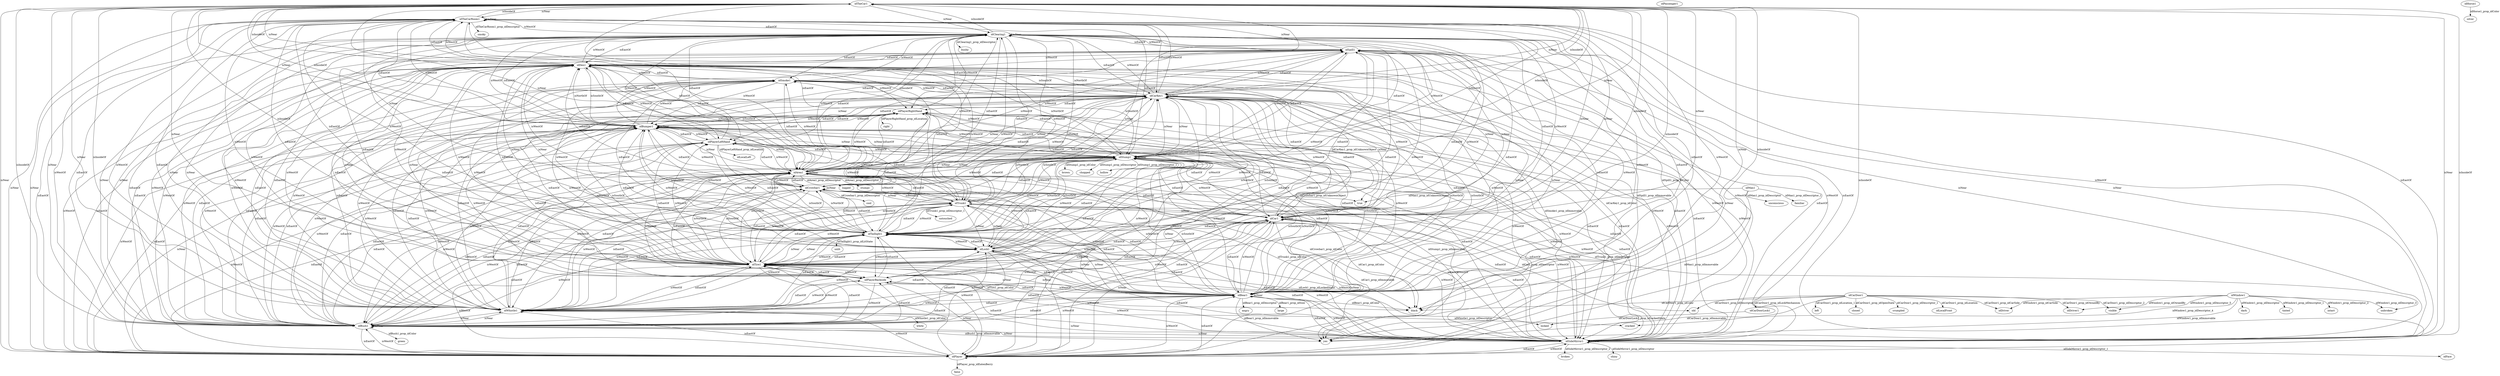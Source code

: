 digraph  {
idTheCar1 [node_type=entity_node];
idTheCarRoom1 [node_type=entity_node];
idClearing1 [node_type=entity_node];
idDen1 [node_type=entity_node];
idArea1 [node_type=entity_node];
idPlayer [node_type=entity_node];
idCar1 [node_type=entity_node];
idSideMirror1 [node_type=entity_node];
idBush1 [node_type=entity_node];
idWhistle1 [node_type=entity_node];
idBear1 [node_type=entity_node];
idTire1 [node_type=entity_node];
idTaillight1 [node_type=entity_node];
idStump1 [node_type=entity_node];
idBumper1 [node_type=entity_node];
idCarKey1 [node_type=entity_node];
idPlayerBackside [node_type=entity_node];
idCarDoorLock1 [node_type=property_node];
locked [node_type=property_node];
idLock1 [node_type=entity_node];
idTrunk1 [node_type=entity_node];
black [node_type=property_node];
true [node_type=property_node];
idCrowbar1 [node_type=entity_node];
idPlayerLeftHand [node_type=entity_node];
idPlayerRightHand [node_type=entity_node];
idSmoke1 [node_type=entity_node];
idSpill1 [node_type=entity_node];
idDriver1 [node_type=property_node];
idPassenger1 [node_type=entity_node];
old [node_type=property_node];
yes [node_type=property_node];
idWindow1 [node_type=entity_node];
dark [node_type=property_node];
tinted [node_type=property_node];
intact [node_type=property_node];
unbroken [node_type=property_node];
cracked [node_type=property_node];
visible [node_type=property_node];
idDriver [node_type=property_node];
untouched [node_type=property_node];
cool [node_type=property_node];
shiny [node_type=property_node];
idFace [node_type=property_node];
broken [node_type=property_node];
green [node_type=property_node];
white [node_type=property_node];
brown [node_type=property_node];
chopped [node_type=property_node];
hollow [node_type=property_node];
idHorse1 [node_type=entity_node];
silver [node_type=property_node];
idCarDoor1 [node_type=entity_node];
closed [node_type=property_node];
crumpled [node_type=property_node];
idLocalFront [node_type=property_node];
left [node_type=property_node];
smoky [node_type=property_node];
bushy [node_type=property_node];
logged [node_type=property_node];
stumpy [node_type=property_node];
false [node_type=property_node];
angry [node_type=property_node];
large [node_type=property_node];
idMan1 [node_type=entity_node];
unconscious [node_type=property_node];
familiar [node_type=property_node];
idLocalLeft [node_type=property_node];
right [node_type=property_node];
unlit [node_type=property_node];
idTheCar1 -> idTheCarRoom1  [edge_type=relationship, label=isNear];
idTheCar1 -> idClearing1  [edge_type=relationship, label=isNear];
idTheCar1 -> idDen1  [edge_type=relationship, label=isNear];
idTheCar1 -> idArea1  [edge_type=relationship, label=isNear];
idTheCar1 -> idPlayer  [edge_type=relationship, label=isNear];
idTheCar1 -> idCar1  [edge_type=relationship, label=isNear];
idTheCar1 -> idSideMirror1  [edge_type=relationship, label=isNear];
idTheCar1 -> idBush1  [edge_type=relationship, label=isNear];
idTheCar1 -> idWhistle1  [edge_type=relationship, label=isNear];
idTheCar1 -> idBear1  [edge_type=relationship, label=isNear];
idTheCar1 -> idTire1  [edge_type=relationship, label=isNear];
idTheCar1 -> idTaillight1  [edge_type=relationship, label=isNear];
idTheCar1 -> idStump1  [edge_type=relationship, label=isNear];
idTheCar1 -> idBumper1  [edge_type=relationship, label=isNear];
idTheCar1 -> idCarKey1  [edge_type=relationship, label=isNear];
idTheCarRoom1 -> smoky  [edge_type=property, label=idTheCarRoom1_prop_idDescriptor];
idTheCarRoom1 -> idPlayer  [edge_type=relationship, label=isNear];
idTheCarRoom1 -> idCar1  [edge_type=relationship, label=isNear];
idTheCarRoom1 -> idTheCar1  [edge_type=relationship, label=isInsideOf];
idTheCarRoom1 -> idTheCarRoom1  [edge_type=relationship, label=isNear];
idTheCarRoom1 -> idClearing1  [edge_type=relationship, label=isWestOf];
idTheCarRoom1 -> idDen1  [edge_type=relationship, label=isEastOf];
idTheCarRoom1 -> idArea1  [edge_type=relationship, label=isEastOf];
idTheCarRoom1 -> idSideMirror1  [edge_type=relationship, label=isWestOf];
idTheCarRoom1 -> idBush1  [edge_type=relationship, label=isWestOf];
idTheCarRoom1 -> idWhistle1  [edge_type=relationship, label=isWestOf];
idTheCarRoom1 -> idBear1  [edge_type=relationship, label=isEastOf];
idTheCarRoom1 -> idTire1  [edge_type=relationship, label=isEastOf];
idTheCarRoom1 -> idTaillight1  [edge_type=relationship, label=isEastOf];
idTheCarRoom1 -> idStump1  [edge_type=relationship, label=isEastOf];
idTheCarRoom1 -> idCarKey1  [edge_type=relationship, label=isEastOf];
idTheCarRoom1 -> idBumper1  [edge_type=relationship, label=isEastOf];
idClearing1 -> bushy  [edge_type=property, label=idClearing1_prop_idDescriptor];
idClearing1 -> idSideMirror1  [edge_type=relationship, label=isNear];
idClearing1 -> idBush1  [edge_type=relationship, label=isNear];
idClearing1 -> idTheCar1  [edge_type=relationship, label=isInsideOf];
idClearing1 -> idWhistle1  [edge_type=relationship, label=isNear];
idClearing1 -> idTheCarRoom1  [edge_type=relationship, label=isEastOf];
idClearing1 -> idClearing1  [edge_type=relationship, label=isNear];
idClearing1 -> idDen1  [edge_type=relationship, label=isEastOf];
idClearing1 -> idArea1  [edge_type=relationship, label=isEastOf];
idClearing1 -> idPlayer  [edge_type=relationship, label=isEastOf];
idClearing1 -> idCar1  [edge_type=relationship, label=isEastOf];
idClearing1 -> idBear1  [edge_type=relationship, label=isEastOf];
idClearing1 -> idTire1  [edge_type=relationship, label=isEastOf];
idClearing1 -> idTaillight1  [edge_type=relationship, label=isEastOf];
idClearing1 -> idStump1  [edge_type=relationship, label=isEastOf];
idClearing1 -> idCarKey1  [edge_type=relationship, label=isEastOf];
idClearing1 -> idBumper1  [edge_type=relationship, label=isEastOf];
idClearing1 -> idCrowbar1  [edge_type=relationship, label=isEastOf];
idClearing1 -> idLock1  [edge_type=relationship, label=isEastOf];
idClearing1 -> idPlayerBackside  [edge_type=relationship, label=isEastOf];
idClearing1 -> idPlayerLeftHand  [edge_type=relationship, label=isEastOf];
idClearing1 -> idPlayerRightHand  [edge_type=relationship, label=isEastOf];
idClearing1 -> idSmoke1  [edge_type=relationship, label=isEastOf];
idClearing1 -> idSpill1  [edge_type=relationship, label=isEastOf];
idClearing1 -> idTrunk1  [edge_type=relationship, label=isEastOf];
idDen1 -> idBear1  [edge_type=relationship, label=isNear];
idDen1 -> idTire1  [edge_type=relationship, label=isNear];
idDen1 -> idTaillight1  [edge_type=relationship, label=isNear];
idDen1 -> idTheCar1  [edge_type=relationship, label=isInsideOf];
idDen1 -> idTheCarRoom1  [edge_type=relationship, label=isWestOf];
idDen1 -> idClearing1  [edge_type=relationship, label=isWestOf];
idDen1 -> idDen1  [edge_type=relationship, label=isNear];
idDen1 -> idArea1  [edge_type=relationship, label=isSouthOf];
idDen1 -> idPlayer  [edge_type=relationship, label=isWestOf];
idDen1 -> idCar1  [edge_type=relationship, label=isWestOf];
idDen1 -> idSideMirror1  [edge_type=relationship, label=isWestOf];
idDen1 -> idBush1  [edge_type=relationship, label=isWestOf];
idDen1 -> idWhistle1  [edge_type=relationship, label=isWestOf];
idDen1 -> idStump1  [edge_type=relationship, label=isSouthOf];
idDen1 -> idCarKey1  [edge_type=relationship, label=isSouthOf];
idDen1 -> idBumper1  [edge_type=relationship, label=isSouthOf];
idDen1 -> idCrowbar1  [edge_type=relationship, label=isWestOf];
idDen1 -> idLock1  [edge_type=relationship, label=isWestOf];
idDen1 -> idPlayerBackside  [edge_type=relationship, label=isWestOf];
idDen1 -> idPlayerLeftHand  [edge_type=relationship, label=isWestOf];
idDen1 -> idPlayerRightHand  [edge_type=relationship, label=isWestOf];
idDen1 -> idSmoke1  [edge_type=relationship, label=isWestOf];
idDen1 -> idSpill1  [edge_type=relationship, label=isWestOf];
idDen1 -> idTrunk1  [edge_type=relationship, label=isWestOf];
idArea1 -> logged  [edge_type=property, label=idArea1_prop_idDescriptor];
idArea1 -> stumpy  [edge_type=property, label=idArea1_prop_idDescriptor_1];
idArea1 -> idStump1  [edge_type=relationship, label=isNear];
idArea1 -> idBumper1  [edge_type=relationship, label=isNear];
idArea1 -> idTheCar1  [edge_type=relationship, label=isInsideOf];
idArea1 -> idCarKey1  [edge_type=relationship, label=isNear];
idArea1 -> idTheCarRoom1  [edge_type=relationship, label=isWestOf];
idArea1 -> idClearing1  [edge_type=relationship, label=isWestOf];
idArea1 -> idDen1  [edge_type=relationship, label=isNorthOf];
idArea1 -> idArea1  [edge_type=relationship, label=isNear];
idArea1 -> idPlayer  [edge_type=relationship, label=isWestOf];
idArea1 -> idCar1  [edge_type=relationship, label=isWestOf];
idArea1 -> idSideMirror1  [edge_type=relationship, label=isWestOf];
idArea1 -> idBush1  [edge_type=relationship, label=isWestOf];
idArea1 -> idWhistle1  [edge_type=relationship, label=isWestOf];
idArea1 -> idBear1  [edge_type=relationship, label=isNorthOf];
idArea1 -> idTire1  [edge_type=relationship, label=isNorthOf];
idArea1 -> idTaillight1  [edge_type=relationship, label=isNorthOf];
idArea1 -> idCrowbar1  [edge_type=relationship, label=isWestOf];
idArea1 -> idLock1  [edge_type=relationship, label=isWestOf];
idArea1 -> idPlayerBackside  [edge_type=relationship, label=isWestOf];
idArea1 -> idPlayerLeftHand  [edge_type=relationship, label=isWestOf];
idArea1 -> idPlayerRightHand  [edge_type=relationship, label=isWestOf];
idArea1 -> idSmoke1  [edge_type=relationship, label=isWestOf];
idArea1 -> idSpill1  [edge_type=relationship, label=isWestOf];
idArea1 -> idTrunk1  [edge_type=relationship, label=isWestOf];
idPlayer -> false  [edge_type=property, label=idPlayer_prop_idEatenBerry];
idPlayer -> idTheCarRoom1  [edge_type=relationship, label=isNear];
idPlayer -> idTheCar1  [edge_type=relationship, label=isInsideOf];
idPlayer -> idPlayer  [edge_type=relationship, label=isNear];
idPlayer -> idCar1  [edge_type=relationship, label=isNear];
idPlayer -> idArea1  [edge_type=relationship, label=isEastOf];
idPlayer -> idBumper1  [edge_type=relationship, label=isEastOf];
idPlayer -> idCarKey1  [edge_type=relationship, label=isEastOf];
idPlayer -> idStump1  [edge_type=relationship, label=isEastOf];
idPlayer -> idDen1  [edge_type=relationship, label=isEastOf];
idPlayer -> idBear1  [edge_type=relationship, label=isEastOf];
idPlayer -> idTaillight1  [edge_type=relationship, label=isEastOf];
idPlayer -> idTire1  [edge_type=relationship, label=isEastOf];
idPlayer -> idClearing1  [edge_type=relationship, label=isWestOf];
idPlayer -> idBush1  [edge_type=relationship, label=isWestOf];
idPlayer -> idSideMirror1  [edge_type=relationship, label=isWestOf];
idPlayer -> idWhistle1  [edge_type=relationship, label=isWestOf];
idCar1 -> black  [edge_type=property, label=idCar1_prop_idColor];
idCar1 -> old  [edge_type=property, label=idCar1_prop_idDescriptor];
idCar1 -> yes  [edge_type=property, label=idCar1_prop_idImmovable];
idCar1 -> idTheCarRoom1  [edge_type=relationship, label=isNear];
idCar1 -> idSpill1  [edge_type=relationship, label=isNear];
idCar1 -> idTheCar1  [edge_type=relationship, label=isInsideOf];
idCar1 -> idPlayer  [edge_type=relationship, label=isNear];
idCar1 -> idCar1  [edge_type=relationship, label=isNear];
idCar1 -> idArea1  [edge_type=relationship, label=isEastOf];
idCar1 -> idBumper1  [edge_type=relationship, label=isEastOf];
idCar1 -> idCarKey1  [edge_type=relationship, label=isEastOf];
idCar1 -> idStump1  [edge_type=relationship, label=isEastOf];
idCar1 -> idDen1  [edge_type=relationship, label=isEastOf];
idCar1 -> idBear1  [edge_type=relationship, label=isEastOf];
idCar1 -> idTaillight1  [edge_type=relationship, label=isEastOf];
idCar1 -> idTire1  [edge_type=relationship, label=isEastOf];
idCar1 -> idClearing1  [edge_type=relationship, label=isWestOf];
idCar1 -> idBush1  [edge_type=relationship, label=isWestOf];
idCar1 -> idSideMirror1  [edge_type=relationship, label=isWestOf];
idCar1 -> idWhistle1  [edge_type=relationship, label=isWestOf];
idSideMirror1 -> shiny  [edge_type=property, label=idSideMirror1_prop_idDescriptor];
idSideMirror1 -> idFace  [edge_type=property, label=idSideMirror1_prop_idDescriptor_1];
idSideMirror1 -> broken  [edge_type=property, label=idSideMirror1_prop_idDescriptor_2];
idSideMirror1 -> idClearing1  [edge_type=relationship, label=isNear];
idSideMirror1 -> idTheCar1  [edge_type=relationship, label=isInsideOf];
idSideMirror1 -> idSideMirror1  [edge_type=relationship, label=isNear];
idSideMirror1 -> idBush1  [edge_type=relationship, label=isNear];
idSideMirror1 -> idWhistle1  [edge_type=relationship, label=isNear];
idSideMirror1 -> idArea1  [edge_type=relationship, label=isEastOf];
idSideMirror1 -> idBumper1  [edge_type=relationship, label=isEastOf];
idSideMirror1 -> idCarKey1  [edge_type=relationship, label=isEastOf];
idSideMirror1 -> idStump1  [edge_type=relationship, label=isEastOf];
idSideMirror1 -> idTheCarRoom1  [edge_type=relationship, label=isEastOf];
idSideMirror1 -> idDen1  [edge_type=relationship, label=isEastOf];
idSideMirror1 -> idBear1  [edge_type=relationship, label=isEastOf];
idSideMirror1 -> idCar1  [edge_type=relationship, label=isEastOf];
idSideMirror1 -> idCrowbar1  [edge_type=relationship, label=isEastOf];
idSideMirror1 -> idLock1  [edge_type=relationship, label=isEastOf];
idSideMirror1 -> idPlayer  [edge_type=relationship, label=isEastOf];
idSideMirror1 -> idPlayerBackside  [edge_type=relationship, label=isEastOf];
idSideMirror1 -> idPlayerLeftHand  [edge_type=relationship, label=isEastOf];
idSideMirror1 -> idPlayerRightHand  [edge_type=relationship, label=isEastOf];
idSideMirror1 -> idSmoke1  [edge_type=relationship, label=isEastOf];
idSideMirror1 -> idSpill1  [edge_type=relationship, label=isEastOf];
idSideMirror1 -> idTaillight1  [edge_type=relationship, label=isEastOf];
idSideMirror1 -> idTire1  [edge_type=relationship, label=isEastOf];
idSideMirror1 -> idTrunk1  [edge_type=relationship, label=isEastOf];
idBush1 -> green  [edge_type=property, label=idBush1_prop_idColor];
idBush1 -> yes  [edge_type=property, label=idBush1_prop_idImmovable];
idBush1 -> idClearing1  [edge_type=relationship, label=isNear];
idBush1 -> idWhistle1  [edge_type=relationship, label=isNear];
idBush1 -> idTheCar1  [edge_type=relationship, label=isInsideOf];
idBush1 -> idSideMirror1  [edge_type=relationship, label=isNear];
idBush1 -> idBush1  [edge_type=relationship, label=isNear];
idBush1 -> idArea1  [edge_type=relationship, label=isEastOf];
idBush1 -> idBumper1  [edge_type=relationship, label=isEastOf];
idBush1 -> idCarKey1  [edge_type=relationship, label=isEastOf];
idBush1 -> idStump1  [edge_type=relationship, label=isEastOf];
idBush1 -> idTheCarRoom1  [edge_type=relationship, label=isEastOf];
idBush1 -> idDen1  [edge_type=relationship, label=isEastOf];
idBush1 -> idBear1  [edge_type=relationship, label=isEastOf];
idBush1 -> idCar1  [edge_type=relationship, label=isEastOf];
idBush1 -> idCrowbar1  [edge_type=relationship, label=isEastOf];
idBush1 -> idLock1  [edge_type=relationship, label=isEastOf];
idBush1 -> idPlayer  [edge_type=relationship, label=isEastOf];
idBush1 -> idPlayerBackside  [edge_type=relationship, label=isEastOf];
idBush1 -> idPlayerLeftHand  [edge_type=relationship, label=isEastOf];
idBush1 -> idPlayerRightHand  [edge_type=relationship, label=isEastOf];
idBush1 -> idSmoke1  [edge_type=relationship, label=isEastOf];
idBush1 -> idSpill1  [edge_type=relationship, label=isEastOf];
idBush1 -> idTaillight1  [edge_type=relationship, label=isEastOf];
idBush1 -> idTire1  [edge_type=relationship, label=isEastOf];
idBush1 -> idTrunk1  [edge_type=relationship, label=isEastOf];
idWhistle1 -> cracked  [edge_type=property, label=idWhistle1_prop_idDescriptor];
idWhistle1 -> white  [edge_type=property, label=idWhistle1_prop_idColor];
idWhistle1 -> idBush1  [edge_type=relationship, label=isNear];
idWhistle1 -> idClearing1  [edge_type=relationship, label=isNear];
idWhistle1 -> idTheCar1  [edge_type=relationship, label=isInsideOf];
idWhistle1 -> idWhistle1  [edge_type=relationship, label=isNear];
idWhistle1 -> idArea1  [edge_type=relationship, label=isEastOf];
idWhistle1 -> idBumper1  [edge_type=relationship, label=isEastOf];
idWhistle1 -> idCarKey1  [edge_type=relationship, label=isEastOf];
idWhistle1 -> idStump1  [edge_type=relationship, label=isEastOf];
idWhistle1 -> idTheCarRoom1  [edge_type=relationship, label=isEastOf];
idWhistle1 -> idDen1  [edge_type=relationship, label=isEastOf];
idWhistle1 -> idBear1  [edge_type=relationship, label=isEastOf];
idWhistle1 -> idCar1  [edge_type=relationship, label=isEastOf];
idWhistle1 -> idCrowbar1  [edge_type=relationship, label=isEastOf];
idWhistle1 -> idLock1  [edge_type=relationship, label=isEastOf];
idWhistle1 -> idPlayer  [edge_type=relationship, label=isEastOf];
idWhistle1 -> idPlayerBackside  [edge_type=relationship, label=isEastOf];
idWhistle1 -> idPlayerLeftHand  [edge_type=relationship, label=isEastOf];
idWhistle1 -> idPlayerRightHand  [edge_type=relationship, label=isEastOf];
idWhistle1 -> idSmoke1  [edge_type=relationship, label=isEastOf];
idWhistle1 -> idSpill1  [edge_type=relationship, label=isEastOf];
idWhistle1 -> idTaillight1  [edge_type=relationship, label=isEastOf];
idWhistle1 -> idTire1  [edge_type=relationship, label=isEastOf];
idWhistle1 -> idTrunk1  [edge_type=relationship, label=isEastOf];
idBear1 -> black  [edge_type=property, label=idBear1_prop_idColor];
idBear1 -> angry  [edge_type=property, label=idBear1_prop_idDescriptor];
idBear1 -> large  [edge_type=property, label=idBear1_prop_idSize];
idBear1 -> yes  [edge_type=property, label=idBear1_prop_idImmovable];
idBear1 -> idDen1  [edge_type=relationship, label=isNear];
idBear1 -> idTheCar1  [edge_type=relationship, label=isInsideOf];
idBear1 -> idBear1  [edge_type=relationship, label=isNear];
idBear1 -> idTire1  [edge_type=relationship, label=isNear];
idBear1 -> idTaillight1  [edge_type=relationship, label=isNear];
idBear1 -> idArea1  [edge_type=relationship, label=isSouthOf];
idBear1 -> idBumper1  [edge_type=relationship, label=isSouthOf];
idBear1 -> idCarKey1  [edge_type=relationship, label=isSouthOf];
idBear1 -> idStump1  [edge_type=relationship, label=isSouthOf];
idBear1 -> idTheCarRoom1  [edge_type=relationship, label=isWestOf];
idBear1 -> idClearing1  [edge_type=relationship, label=isWestOf];
idBear1 -> idBush1  [edge_type=relationship, label=isWestOf];
idBear1 -> idCar1  [edge_type=relationship, label=isWestOf];
idBear1 -> idCrowbar1  [edge_type=relationship, label=isWestOf];
idBear1 -> idLock1  [edge_type=relationship, label=isWestOf];
idBear1 -> idPlayer  [edge_type=relationship, label=isWestOf];
idBear1 -> idPlayerBackside  [edge_type=relationship, label=isWestOf];
idBear1 -> idPlayerLeftHand  [edge_type=relationship, label=isWestOf];
idBear1 -> idPlayerRightHand  [edge_type=relationship, label=isWestOf];
idBear1 -> idSideMirror1  [edge_type=relationship, label=isWestOf];
idBear1 -> idSmoke1  [edge_type=relationship, label=isWestOf];
idBear1 -> idSpill1  [edge_type=relationship, label=isWestOf];
idBear1 -> idTrunk1  [edge_type=relationship, label=isWestOf];
idBear1 -> idWhistle1  [edge_type=relationship, label=isWestOf];
idTire1 -> black  [edge_type=property, label=idTire1_prop_idColor];
idTire1 -> idDen1  [edge_type=relationship, label=isNear];
idTire1 -> idTheCar1  [edge_type=relationship, label=isInsideOf];
idTire1 -> idBear1  [edge_type=relationship, label=isNear];
idTire1 -> idTire1  [edge_type=relationship, label=isNear];
idTire1 -> idTaillight1  [edge_type=relationship, label=isNear];
idTire1 -> idArea1  [edge_type=relationship, label=isSouthOf];
idTire1 -> idBumper1  [edge_type=relationship, label=isSouthOf];
idTire1 -> idCarKey1  [edge_type=relationship, label=isSouthOf];
idTire1 -> idStump1  [edge_type=relationship, label=isSouthOf];
idTire1 -> idTheCarRoom1  [edge_type=relationship, label=isWestOf];
idTire1 -> idClearing1  [edge_type=relationship, label=isWestOf];
idTire1 -> idBush1  [edge_type=relationship, label=isWestOf];
idTire1 -> idCar1  [edge_type=relationship, label=isWestOf];
idTire1 -> idCrowbar1  [edge_type=relationship, label=isWestOf];
idTire1 -> idLock1  [edge_type=relationship, label=isWestOf];
idTire1 -> idPlayer  [edge_type=relationship, label=isWestOf];
idTire1 -> idPlayerBackside  [edge_type=relationship, label=isWestOf];
idTire1 -> idPlayerLeftHand  [edge_type=relationship, label=isWestOf];
idTire1 -> idPlayerRightHand  [edge_type=relationship, label=isWestOf];
idTire1 -> idSideMirror1  [edge_type=relationship, label=isWestOf];
idTire1 -> idSmoke1  [edge_type=relationship, label=isWestOf];
idTire1 -> idSpill1  [edge_type=relationship, label=isWestOf];
idTire1 -> idTrunk1  [edge_type=relationship, label=isWestOf];
idTire1 -> idWhistle1  [edge_type=relationship, label=isWestOf];
idTaillight1 -> unlit  [edge_type=property, label=idTaillight1_prop_idLitState];
idTaillight1 -> idDen1  [edge_type=relationship, label=isNear];
idTaillight1 -> idTheCar1  [edge_type=relationship, label=isInsideOf];
idTaillight1 -> idBear1  [edge_type=relationship, label=isNear];
idTaillight1 -> idTire1  [edge_type=relationship, label=isNear];
idTaillight1 -> idTaillight1  [edge_type=relationship, label=isNear];
idTaillight1 -> idArea1  [edge_type=relationship, label=isSouthOf];
idTaillight1 -> idBumper1  [edge_type=relationship, label=isSouthOf];
idTaillight1 -> idCarKey1  [edge_type=relationship, label=isSouthOf];
idTaillight1 -> idStump1  [edge_type=relationship, label=isSouthOf];
idTaillight1 -> idTheCarRoom1  [edge_type=relationship, label=isWestOf];
idTaillight1 -> idClearing1  [edge_type=relationship, label=isWestOf];
idTaillight1 -> idBush1  [edge_type=relationship, label=isWestOf];
idTaillight1 -> idCar1  [edge_type=relationship, label=isWestOf];
idTaillight1 -> idCrowbar1  [edge_type=relationship, label=isWestOf];
idTaillight1 -> idLock1  [edge_type=relationship, label=isWestOf];
idTaillight1 -> idPlayer  [edge_type=relationship, label=isWestOf];
idTaillight1 -> idPlayerBackside  [edge_type=relationship, label=isWestOf];
idTaillight1 -> idPlayerLeftHand  [edge_type=relationship, label=isWestOf];
idTaillight1 -> idPlayerRightHand  [edge_type=relationship, label=isWestOf];
idTaillight1 -> idSideMirror1  [edge_type=relationship, label=isWestOf];
idTaillight1 -> idSmoke1  [edge_type=relationship, label=isWestOf];
idTaillight1 -> idSpill1  [edge_type=relationship, label=isWestOf];
idTaillight1 -> idTrunk1  [edge_type=relationship, label=isWestOf];
idTaillight1 -> idWhistle1  [edge_type=relationship, label=isWestOf];
idStump1 -> brown  [edge_type=property, label=idStump1_prop_idColor];
idStump1 -> chopped  [edge_type=property, label=idStump1_prop_idDescriptor];
idStump1 -> hollow  [edge_type=property, label=idStump1_prop_idDescriptor_1];
idStump1 -> yes  [edge_type=property, label=idStump1_prop_idImmovable];
idStump1 -> idArea1  [edge_type=relationship, label=isNear];
idStump1 -> idCarKey1  [edge_type=relationship, label=isNear];
idStump1 -> idTheCar1  [edge_type=relationship, label=isInsideOf];
idStump1 -> idStump1  [edge_type=relationship, label=isNear];
idStump1 -> idBumper1  [edge_type=relationship, label=isNear];
idStump1 -> idTheCarRoom1  [edge_type=relationship, label=isWestOf];
idStump1 -> idDen1  [edge_type=relationship, label=isNorthOf];
idStump1 -> idClearing1  [edge_type=relationship, label=isWestOf];
idStump1 -> idBear1  [edge_type=relationship, label=isNorthOf];
idStump1 -> idBush1  [edge_type=relationship, label=isWestOf];
idStump1 -> idCar1  [edge_type=relationship, label=isWestOf];
idStump1 -> idCrowbar1  [edge_type=relationship, label=isWestOf];
idStump1 -> idLock1  [edge_type=relationship, label=isWestOf];
idStump1 -> idPlayer  [edge_type=relationship, label=isWestOf];
idStump1 -> idPlayerBackside  [edge_type=relationship, label=isWestOf];
idStump1 -> idPlayerLeftHand  [edge_type=relationship, label=isWestOf];
idStump1 -> idPlayerRightHand  [edge_type=relationship, label=isWestOf];
idStump1 -> idSideMirror1  [edge_type=relationship, label=isWestOf];
idStump1 -> idSmoke1  [edge_type=relationship, label=isWestOf];
idStump1 -> idSpill1  [edge_type=relationship, label=isWestOf];
idStump1 -> idTaillight1  [edge_type=relationship, label=isNorthOf];
idStump1 -> idTire1  [edge_type=relationship, label=isNorthOf];
idStump1 -> idTrunk1  [edge_type=relationship, label=isWestOf];
idStump1 -> idWhistle1  [edge_type=relationship, label=isWestOf];
idBumper1 -> idArea1  [edge_type=relationship, label=isNear];
idBumper1 -> idTheCar1  [edge_type=relationship, label=isInsideOf];
idBumper1 -> idStump1  [edge_type=relationship, label=isNear];
idBumper1 -> idBumper1  [edge_type=relationship, label=isNear];
idBumper1 -> idCarKey1  [edge_type=relationship, label=isNear];
idBumper1 -> idTheCarRoom1  [edge_type=relationship, label=isWestOf];
idBumper1 -> idDen1  [edge_type=relationship, label=isNorthOf];
idBumper1 -> idClearing1  [edge_type=relationship, label=isWestOf];
idBumper1 -> idBear1  [edge_type=relationship, label=isNorthOf];
idBumper1 -> idBush1  [edge_type=relationship, label=isWestOf];
idBumper1 -> idCar1  [edge_type=relationship, label=isWestOf];
idBumper1 -> idCrowbar1  [edge_type=relationship, label=isWestOf];
idBumper1 -> idLock1  [edge_type=relationship, label=isWestOf];
idBumper1 -> idPlayer  [edge_type=relationship, label=isWestOf];
idBumper1 -> idPlayerBackside  [edge_type=relationship, label=isWestOf];
idBumper1 -> idPlayerLeftHand  [edge_type=relationship, label=isWestOf];
idBumper1 -> idPlayerRightHand  [edge_type=relationship, label=isWestOf];
idBumper1 -> idSideMirror1  [edge_type=relationship, label=isWestOf];
idBumper1 -> idSmoke1  [edge_type=relationship, label=isWestOf];
idBumper1 -> idSpill1  [edge_type=relationship, label=isWestOf];
idBumper1 -> idTaillight1  [edge_type=relationship, label=isNorthOf];
idBumper1 -> idTire1  [edge_type=relationship, label=isNorthOf];
idBumper1 -> idTrunk1  [edge_type=relationship, label=isWestOf];
idBumper1 -> idWhistle1  [edge_type=relationship, label=isWestOf];
idCarKey1 -> black  [edge_type=property, label=idCarKey1_prop_idColor];
idCarKey1 -> true  [edge_type=property, label=idCarKey1_prop_idUnknownObject];
idCarKey1 -> idStump1  [edge_type=relationship, label=isNear];
idCarKey1 -> idArea1  [edge_type=relationship, label=isNear];
idCarKey1 -> idTheCar1  [edge_type=relationship, label=isInsideOf];
idCarKey1 -> idCarKey1  [edge_type=relationship, label=isNear];
idCarKey1 -> idTheCarRoom1  [edge_type=relationship, label=isWestOf];
idCarKey1 -> idDen1  [edge_type=relationship, label=isNorthOf];
idCarKey1 -> idClearing1  [edge_type=relationship, label=isWestOf];
idCarKey1 -> idBear1  [edge_type=relationship, label=isNorthOf];
idCarKey1 -> idBush1  [edge_type=relationship, label=isWestOf];
idCarKey1 -> idCar1  [edge_type=relationship, label=isWestOf];
idCarKey1 -> idCrowbar1  [edge_type=relationship, label=isWestOf];
idCarKey1 -> idLock1  [edge_type=relationship, label=isWestOf];
idCarKey1 -> idPlayer  [edge_type=relationship, label=isWestOf];
idCarKey1 -> idPlayerBackside  [edge_type=relationship, label=isWestOf];
idCarKey1 -> idPlayerLeftHand  [edge_type=relationship, label=isWestOf];
idCarKey1 -> idPlayerRightHand  [edge_type=relationship, label=isWestOf];
idCarKey1 -> idSideMirror1  [edge_type=relationship, label=isWestOf];
idCarKey1 -> idSmoke1  [edge_type=relationship, label=isWestOf];
idCarKey1 -> idSpill1  [edge_type=relationship, label=isWestOf];
idCarKey1 -> idTaillight1  [edge_type=relationship, label=isNorthOf];
idCarKey1 -> idTire1  [edge_type=relationship, label=isNorthOf];
idCarKey1 -> idTrunk1  [edge_type=relationship, label=isWestOf];
idCarKey1 -> idWhistle1  [edge_type=relationship, label=isWestOf];
idPlayerBackside -> idPlayer  [edge_type=relationship, label=isNear];
idPlayerBackside -> idArea1  [edge_type=relationship, label=isEastOf];
idPlayerBackside -> idBumper1  [edge_type=relationship, label=isEastOf];
idPlayerBackside -> idCarKey1  [edge_type=relationship, label=isEastOf];
idPlayerBackside -> idStump1  [edge_type=relationship, label=isEastOf];
idPlayerBackside -> idDen1  [edge_type=relationship, label=isEastOf];
idPlayerBackside -> idBear1  [edge_type=relationship, label=isEastOf];
idPlayerBackside -> idTaillight1  [edge_type=relationship, label=isEastOf];
idPlayerBackside -> idTire1  [edge_type=relationship, label=isEastOf];
idPlayerBackside -> idClearing1  [edge_type=relationship, label=isWestOf];
idPlayerBackside -> idBush1  [edge_type=relationship, label=isWestOf];
idPlayerBackside -> idSideMirror1  [edge_type=relationship, label=isWestOf];
idPlayerBackside -> idWhistle1  [edge_type=relationship, label=isWestOf];
idCarDoorLock1 -> locked  [edge_type=property, label=idCarDoorLock1_prop_idLockedState];
idLock1 -> locked  [edge_type=property, label=idLock1_prop_idLockedState];
idLock1 -> idTrunk1  [edge_type=relationship, label=isNear];
idLock1 -> idArea1  [edge_type=relationship, label=isEastOf];
idLock1 -> idBumper1  [edge_type=relationship, label=isEastOf];
idLock1 -> idCarKey1  [edge_type=relationship, label=isEastOf];
idLock1 -> idStump1  [edge_type=relationship, label=isEastOf];
idLock1 -> idDen1  [edge_type=relationship, label=isEastOf];
idLock1 -> idBear1  [edge_type=relationship, label=isEastOf];
idLock1 -> idTaillight1  [edge_type=relationship, label=isEastOf];
idLock1 -> idTire1  [edge_type=relationship, label=isEastOf];
idLock1 -> idClearing1  [edge_type=relationship, label=isWestOf];
idLock1 -> idBush1  [edge_type=relationship, label=isWestOf];
idLock1 -> idSideMirror1  [edge_type=relationship, label=isWestOf];
idLock1 -> idWhistle1  [edge_type=relationship, label=isWestOf];
idTrunk1 -> black  [edge_type=property, label=idTrunk1_prop_idColor];
idTrunk1 -> unbroken  [edge_type=property, label=idTrunk1_prop_idDescriptor];
idTrunk1 -> untouched  [edge_type=property, label=idTrunk1_prop_idDescriptor_1];
idTrunk1 -> idCrowbar1  [edge_type=relationship, label=isBeneath];
idTrunk1 -> idCar1  [edge_type=relationship, label=isNear];
idTrunk1 -> idLock1  [edge_type=relationship, label=isNear];
idTrunk1 -> idArea1  [edge_type=relationship, label=isEastOf];
idTrunk1 -> idBumper1  [edge_type=relationship, label=isEastOf];
idTrunk1 -> idCarKey1  [edge_type=relationship, label=isEastOf];
idTrunk1 -> idStump1  [edge_type=relationship, label=isEastOf];
idTrunk1 -> idDen1  [edge_type=relationship, label=isEastOf];
idTrunk1 -> idBear1  [edge_type=relationship, label=isEastOf];
idTrunk1 -> idTaillight1  [edge_type=relationship, label=isEastOf];
idTrunk1 -> idTire1  [edge_type=relationship, label=isEastOf];
idTrunk1 -> idClearing1  [edge_type=relationship, label=isWestOf];
idTrunk1 -> idBush1  [edge_type=relationship, label=isWestOf];
idTrunk1 -> idSideMirror1  [edge_type=relationship, label=isWestOf];
idTrunk1 -> idWhistle1  [edge_type=relationship, label=isWestOf];
idCrowbar1 -> black  [edge_type=property, label=idCrowbar1_prop_idColor];
idCrowbar1 -> cool  [edge_type=property, label=idCrowbar1_prop_idDescriptor];
idCrowbar1 -> true  [edge_type=property, label=idCrowbar1_prop_idUnknownObject];
idCrowbar1 -> idTrunk1  [edge_type=relationship, label=isNear];
idCrowbar1 -> idTheCarRoom1  [edge_type=relationship, label=isNear];
idCrowbar1 -> idCrowbar1  [edge_type=relationship, label=isNear];
idCrowbar1 -> idArea1  [edge_type=relationship, label=isEastOf];
idCrowbar1 -> idBumper1  [edge_type=relationship, label=isEastOf];
idCrowbar1 -> idCarKey1  [edge_type=relationship, label=isEastOf];
idCrowbar1 -> idStump1  [edge_type=relationship, label=isEastOf];
idCrowbar1 -> idDen1  [edge_type=relationship, label=isEastOf];
idCrowbar1 -> idBear1  [edge_type=relationship, label=isEastOf];
idCrowbar1 -> idTaillight1  [edge_type=relationship, label=isEastOf];
idCrowbar1 -> idTire1  [edge_type=relationship, label=isEastOf];
idCrowbar1 -> idClearing1  [edge_type=relationship, label=isWestOf];
idCrowbar1 -> idBush1  [edge_type=relationship, label=isWestOf];
idCrowbar1 -> idSideMirror1  [edge_type=relationship, label=isWestOf];
idCrowbar1 -> idWhistle1  [edge_type=relationship, label=isWestOf];
idPlayerLeftHand -> idLocalLeft  [edge_type=property, label=idPlayerLeftHand_prop_idLocation];
idPlayerLeftHand -> idPlayer  [edge_type=relationship, label=isNear];
idPlayerLeftHand -> idArea1  [edge_type=relationship, label=isEastOf];
idPlayerLeftHand -> idBumper1  [edge_type=relationship, label=isEastOf];
idPlayerLeftHand -> idCarKey1  [edge_type=relationship, label=isEastOf];
idPlayerLeftHand -> idStump1  [edge_type=relationship, label=isEastOf];
idPlayerLeftHand -> idDen1  [edge_type=relationship, label=isEastOf];
idPlayerLeftHand -> idBear1  [edge_type=relationship, label=isEastOf];
idPlayerLeftHand -> idTaillight1  [edge_type=relationship, label=isEastOf];
idPlayerLeftHand -> idTire1  [edge_type=relationship, label=isEastOf];
idPlayerLeftHand -> idClearing1  [edge_type=relationship, label=isWestOf];
idPlayerLeftHand -> idBush1  [edge_type=relationship, label=isWestOf];
idPlayerLeftHand -> idSideMirror1  [edge_type=relationship, label=isWestOf];
idPlayerLeftHand -> idWhistle1  [edge_type=relationship, label=isWestOf];
idPlayerRightHand -> right  [edge_type=property, label=idPlayerRightHand_prop_idLocation];
idPlayerRightHand -> idPlayer  [edge_type=relationship, label=isNear];
idPlayerRightHand -> idArea1  [edge_type=relationship, label=isEastOf];
idPlayerRightHand -> idBumper1  [edge_type=relationship, label=isEastOf];
idPlayerRightHand -> idCarKey1  [edge_type=relationship, label=isEastOf];
idPlayerRightHand -> idStump1  [edge_type=relationship, label=isEastOf];
idPlayerRightHand -> idDen1  [edge_type=relationship, label=isEastOf];
idPlayerRightHand -> idBear1  [edge_type=relationship, label=isEastOf];
idPlayerRightHand -> idTaillight1  [edge_type=relationship, label=isEastOf];
idPlayerRightHand -> idTire1  [edge_type=relationship, label=isEastOf];
idPlayerRightHand -> idClearing1  [edge_type=relationship, label=isWestOf];
idPlayerRightHand -> idBush1  [edge_type=relationship, label=isWestOf];
idPlayerRightHand -> idSideMirror1  [edge_type=relationship, label=isWestOf];
idPlayerRightHand -> idWhistle1  [edge_type=relationship, label=isWestOf];
idSmoke1 -> yes  [edge_type=property, label=idSmoke1_prop_idImmovable];
idSmoke1 -> idCar1  [edge_type=relationship, label=isNear];
idSmoke1 -> idArea1  [edge_type=relationship, label=isEastOf];
idSmoke1 -> idBumper1  [edge_type=relationship, label=isEastOf];
idSmoke1 -> idCarKey1  [edge_type=relationship, label=isEastOf];
idSmoke1 -> idStump1  [edge_type=relationship, label=isEastOf];
idSmoke1 -> idDen1  [edge_type=relationship, label=isEastOf];
idSmoke1 -> idBear1  [edge_type=relationship, label=isEastOf];
idSmoke1 -> idTaillight1  [edge_type=relationship, label=isEastOf];
idSmoke1 -> idTire1  [edge_type=relationship, label=isEastOf];
idSmoke1 -> idClearing1  [edge_type=relationship, label=isWestOf];
idSmoke1 -> idBush1  [edge_type=relationship, label=isWestOf];
idSmoke1 -> idSideMirror1  [edge_type=relationship, label=isWestOf];
idSmoke1 -> idWhistle1  [edge_type=relationship, label=isWestOf];
idSpill1 -> black  [edge_type=property, label=idSpill1_prop_idColor];
idSpill1 -> yes  [edge_type=property, label=idSpill1_prop_idImmovable];
idSpill1 -> idCar1  [edge_type=relationship, label=isNear];
idSpill1 -> idTheCarRoom1  [edge_type=relationship, label=isNear];
idSpill1 -> idPlayer  [edge_type=relationship, label=isNear];
idSpill1 -> idArea1  [edge_type=relationship, label=isEastOf];
idSpill1 -> idBumper1  [edge_type=relationship, label=isEastOf];
idSpill1 -> idCarKey1  [edge_type=relationship, label=isEastOf];
idSpill1 -> idStump1  [edge_type=relationship, label=isEastOf];
idSpill1 -> idDen1  [edge_type=relationship, label=isEastOf];
idSpill1 -> idBear1  [edge_type=relationship, label=isEastOf];
idSpill1 -> idTaillight1  [edge_type=relationship, label=isEastOf];
idSpill1 -> idTire1  [edge_type=relationship, label=isEastOf];
idSpill1 -> idClearing1  [edge_type=relationship, label=isWestOf];
idSpill1 -> idBush1  [edge_type=relationship, label=isWestOf];
idSpill1 -> idSideMirror1  [edge_type=relationship, label=isWestOf];
idSpill1 -> idWhistle1  [edge_type=relationship, label=isWestOf];
idWindow1 -> dark  [edge_type=property, label=idWindow1_prop_idDescriptor];
idWindow1 -> tinted  [edge_type=property, label=idWindow1_prop_idDescriptor_1];
idWindow1 -> intact  [edge_type=property, label=idWindow1_prop_idDescriptor_2];
idWindow1 -> unbroken  [edge_type=property, label=idWindow1_prop_idDescriptor_3];
idWindow1 -> cracked  [edge_type=property, label=idWindow1_prop_idDescriptor_4];
idWindow1 -> visible  [edge_type=property, label=idWindow1_prop_idDescriptor_5];
idWindow1 -> idDriver  [edge_type=property, label=idWindow1_prop_idCarSide];
idWindow1 -> idDriver1  [edge_type=property, label=idWindow1_prop_idOwnedBy];
idWindow1 -> yes  [edge_type=property, label=idWindow1_prop_idImmovable];
idHorse1 -> silver  [edge_type=property, label=idHorse1_prop_idColor];
idCarDoor1 -> black  [edge_type=property, label=idCarDoor1_prop_idColor];
idCarDoor1 -> old  [edge_type=property, label=idCarDoor1_prop_idDescriptor];
idCarDoor1 -> closed  [edge_type=property, label=idCarDoor1_prop_idOpenState];
idCarDoor1 -> crumpled  [edge_type=property, label=idCarDoor1_prop_idDescriptor_1];
idCarDoor1 -> visible  [edge_type=property, label=idCarDoor1_prop_idDescriptor_2];
idCarDoor1 -> idLocalFront  [edge_type=property, label=idCarDoor1_prop_idLocation];
idCarDoor1 -> left  [edge_type=property, label=idCarDoor1_prop_idLocation_1];
idCarDoor1 -> idDriver  [edge_type=property, label=idCarDoor1_prop_idCarSide];
idCarDoor1 -> idDriver1  [edge_type=property, label=idCarDoor1_prop_idOwnedBy];
idCarDoor1 -> yes  [edge_type=property, label=idCarDoor1_prop_idImmovable];
idCarDoor1 -> idCarDoorLock1  [edge_type=property, label=idCarDoor1_prop_idLockMechanism];
idMan1 -> yes  [edge_type=property, label=idMan1_prop_idImmovable];
idMan1 -> true  [edge_type=property, label=idMan1_prop_idUnknownObject];
idMan1 -> unconscious  [edge_type=property, label=idMan1_prop_idDescriptor];
idMan1 -> familiar  [edge_type=property, label=idMan1_prop_idDescriptor_1];
}
